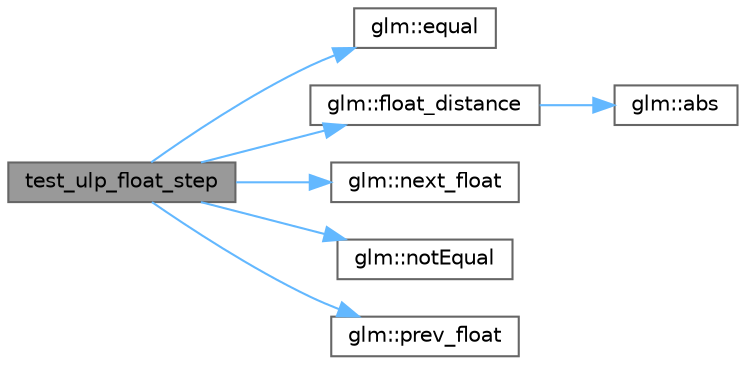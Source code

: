 digraph "test_ulp_float_step"
{
 // LATEX_PDF_SIZE
  bgcolor="transparent";
  edge [fontname=Helvetica,fontsize=10,labelfontname=Helvetica,labelfontsize=10];
  node [fontname=Helvetica,fontsize=10,shape=box,height=0.2,width=0.4];
  rankdir="LR";
  Node1 [id="Node000001",label="test_ulp_float_step",height=0.2,width=0.4,color="gray40", fillcolor="grey60", style="filled", fontcolor="black",tooltip=" "];
  Node1 -> Node2 [id="edge13_Node000001_Node000002",color="steelblue1",style="solid",tooltip=" "];
  Node2 [id="Node000002",label="glm::equal",height=0.2,width=0.4,color="grey40", fillcolor="white", style="filled",URL="$group__core__func__vector__relational.html#gaf539cf490630ba648dfd6e36aef910a1",tooltip=" "];
  Node1 -> Node3 [id="edge14_Node000001_Node000003",color="steelblue1",style="solid",tooltip=" "];
  Node3 [id="Node000003",label="glm::float_distance",height=0.2,width=0.4,color="grey40", fillcolor="white", style="filled",URL="$namespaceglm.html#a20e63c8483e37c9cdd7d9dc037815696",tooltip=" "];
  Node3 -> Node4 [id="edge15_Node000003_Node000004",color="steelblue1",style="solid",tooltip=" "];
  Node4 [id="Node000004",label="glm::abs",height=0.2,width=0.4,color="grey40", fillcolor="white", style="filled",URL="$group__core__func__common.html#ga439e60a72eadecfeda2df5449c613a64",tooltip=" "];
  Node1 -> Node5 [id="edge16_Node000001_Node000005",color="steelblue1",style="solid",tooltip=" "];
  Node5 [id="Node000005",label="glm::next_float",height=0.2,width=0.4,color="grey40", fillcolor="white", style="filled",URL="$namespaceglm.html#ab21fbe69182da4f378862feeffe24b16",tooltip=" "];
  Node1 -> Node6 [id="edge17_Node000001_Node000006",color="steelblue1",style="solid",tooltip=" "];
  Node6 [id="Node000006",label="glm::notEqual",height=0.2,width=0.4,color="grey40", fillcolor="white", style="filled",URL="$group__core__func__vector__relational.html#ga72957353fbfdfef1eef742d997a5b32a",tooltip=" "];
  Node1 -> Node7 [id="edge18_Node000001_Node000007",color="steelblue1",style="solid",tooltip=" "];
  Node7 [id="Node000007",label="glm::prev_float",height=0.2,width=0.4,color="grey40", fillcolor="white", style="filled",URL="$namespaceglm.html#af2a8466ad7470fcafaf91b24b43d1d4d",tooltip=" "];
}
